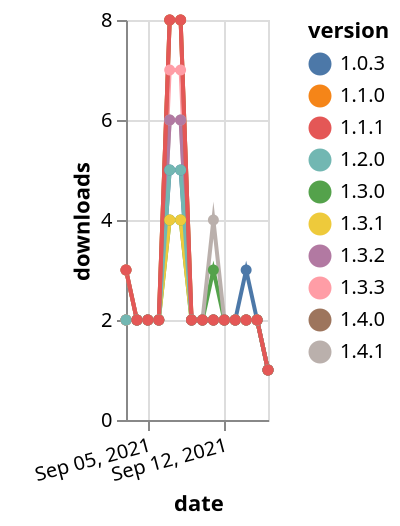 {"$schema": "https://vega.github.io/schema/vega-lite/v5.json", "description": "A simple bar chart with embedded data.", "data": {"values": [{"date": "2021-09-03", "total": 4314, "delta": 3, "version": "1.1.0"}, {"date": "2021-09-04", "total": 4316, "delta": 2, "version": "1.1.0"}, {"date": "2021-09-05", "total": 4318, "delta": 2, "version": "1.1.0"}, {"date": "2021-09-06", "total": 4320, "delta": 2, "version": "1.1.0"}, {"date": "2021-09-07", "total": 4328, "delta": 8, "version": "1.1.0"}, {"date": "2021-09-08", "total": 4336, "delta": 8, "version": "1.1.0"}, {"date": "2021-09-09", "total": 4338, "delta": 2, "version": "1.1.0"}, {"date": "2021-09-10", "total": 4340, "delta": 2, "version": "1.1.0"}, {"date": "2021-09-11", "total": 4342, "delta": 2, "version": "1.1.0"}, {"date": "2021-09-12", "total": 4344, "delta": 2, "version": "1.1.0"}, {"date": "2021-09-13", "total": 4346, "delta": 2, "version": "1.1.0"}, {"date": "2021-09-14", "total": 4348, "delta": 2, "version": "1.1.0"}, {"date": "2021-09-15", "total": 4350, "delta": 2, "version": "1.1.0"}, {"date": "2021-09-16", "total": 4351, "delta": 1, "version": "1.1.0"}, {"date": "2021-09-03", "total": 2284, "delta": 2, "version": "1.3.0"}, {"date": "2021-09-04", "total": 2286, "delta": 2, "version": "1.3.0"}, {"date": "2021-09-05", "total": 2288, "delta": 2, "version": "1.3.0"}, {"date": "2021-09-06", "total": 2290, "delta": 2, "version": "1.3.0"}, {"date": "2021-09-07", "total": 2294, "delta": 4, "version": "1.3.0"}, {"date": "2021-09-08", "total": 2298, "delta": 4, "version": "1.3.0"}, {"date": "2021-09-09", "total": 2300, "delta": 2, "version": "1.3.0"}, {"date": "2021-09-10", "total": 2302, "delta": 2, "version": "1.3.0"}, {"date": "2021-09-11", "total": 2305, "delta": 3, "version": "1.3.0"}, {"date": "2021-09-12", "total": 2307, "delta": 2, "version": "1.3.0"}, {"date": "2021-09-13", "total": 2309, "delta": 2, "version": "1.3.0"}, {"date": "2021-09-14", "total": 2311, "delta": 2, "version": "1.3.0"}, {"date": "2021-09-15", "total": 2313, "delta": 2, "version": "1.3.0"}, {"date": "2021-09-16", "total": 2314, "delta": 1, "version": "1.3.0"}, {"date": "2021-09-03", "total": 1911, "delta": 2, "version": "1.3.3"}, {"date": "2021-09-04", "total": 1913, "delta": 2, "version": "1.3.3"}, {"date": "2021-09-05", "total": 1915, "delta": 2, "version": "1.3.3"}, {"date": "2021-09-06", "total": 1917, "delta": 2, "version": "1.3.3"}, {"date": "2021-09-07", "total": 1924, "delta": 7, "version": "1.3.3"}, {"date": "2021-09-08", "total": 1931, "delta": 7, "version": "1.3.3"}, {"date": "2021-09-09", "total": 1933, "delta": 2, "version": "1.3.3"}, {"date": "2021-09-10", "total": 1935, "delta": 2, "version": "1.3.3"}, {"date": "2021-09-11", "total": 1937, "delta": 2, "version": "1.3.3"}, {"date": "2021-09-12", "total": 1939, "delta": 2, "version": "1.3.3"}, {"date": "2021-09-13", "total": 1941, "delta": 2, "version": "1.3.3"}, {"date": "2021-09-14", "total": 1943, "delta": 2, "version": "1.3.3"}, {"date": "2021-09-15", "total": 1945, "delta": 2, "version": "1.3.3"}, {"date": "2021-09-16", "total": 1946, "delta": 1, "version": "1.3.3"}, {"date": "2021-09-03", "total": 853, "delta": 3, "version": "1.4.1"}, {"date": "2021-09-04", "total": 855, "delta": 2, "version": "1.4.1"}, {"date": "2021-09-05", "total": 857, "delta": 2, "version": "1.4.1"}, {"date": "2021-09-06", "total": 859, "delta": 2, "version": "1.4.1"}, {"date": "2021-09-07", "total": 865, "delta": 6, "version": "1.4.1"}, {"date": "2021-09-08", "total": 871, "delta": 6, "version": "1.4.1"}, {"date": "2021-09-09", "total": 873, "delta": 2, "version": "1.4.1"}, {"date": "2021-09-10", "total": 875, "delta": 2, "version": "1.4.1"}, {"date": "2021-09-11", "total": 879, "delta": 4, "version": "1.4.1"}, {"date": "2021-09-12", "total": 881, "delta": 2, "version": "1.4.1"}, {"date": "2021-09-13", "total": 883, "delta": 2, "version": "1.4.1"}, {"date": "2021-09-14", "total": 885, "delta": 2, "version": "1.4.1"}, {"date": "2021-09-15", "total": 887, "delta": 2, "version": "1.4.1"}, {"date": "2021-09-16", "total": 888, "delta": 1, "version": "1.4.1"}, {"date": "2021-09-03", "total": 3243, "delta": 2, "version": "1.0.3"}, {"date": "2021-09-04", "total": 3245, "delta": 2, "version": "1.0.3"}, {"date": "2021-09-05", "total": 3247, "delta": 2, "version": "1.0.3"}, {"date": "2021-09-06", "total": 3249, "delta": 2, "version": "1.0.3"}, {"date": "2021-09-07", "total": 3254, "delta": 5, "version": "1.0.3"}, {"date": "2021-09-08", "total": 3259, "delta": 5, "version": "1.0.3"}, {"date": "2021-09-09", "total": 3261, "delta": 2, "version": "1.0.3"}, {"date": "2021-09-10", "total": 3263, "delta": 2, "version": "1.0.3"}, {"date": "2021-09-11", "total": 3265, "delta": 2, "version": "1.0.3"}, {"date": "2021-09-12", "total": 3267, "delta": 2, "version": "1.0.3"}, {"date": "2021-09-13", "total": 3269, "delta": 2, "version": "1.0.3"}, {"date": "2021-09-14", "total": 3272, "delta": 3, "version": "1.0.3"}, {"date": "2021-09-15", "total": 3274, "delta": 2, "version": "1.0.3"}, {"date": "2021-09-16", "total": 3275, "delta": 1, "version": "1.0.3"}, {"date": "2021-09-03", "total": 1999, "delta": 2, "version": "1.3.1"}, {"date": "2021-09-04", "total": 2001, "delta": 2, "version": "1.3.1"}, {"date": "2021-09-05", "total": 2003, "delta": 2, "version": "1.3.1"}, {"date": "2021-09-06", "total": 2005, "delta": 2, "version": "1.3.1"}, {"date": "2021-09-07", "total": 2009, "delta": 4, "version": "1.3.1"}, {"date": "2021-09-08", "total": 2013, "delta": 4, "version": "1.3.1"}, {"date": "2021-09-09", "total": 2015, "delta": 2, "version": "1.3.1"}, {"date": "2021-09-10", "total": 2017, "delta": 2, "version": "1.3.1"}, {"date": "2021-09-11", "total": 2019, "delta": 2, "version": "1.3.1"}, {"date": "2021-09-12", "total": 2021, "delta": 2, "version": "1.3.1"}, {"date": "2021-09-13", "total": 2023, "delta": 2, "version": "1.3.1"}, {"date": "2021-09-14", "total": 2025, "delta": 2, "version": "1.3.1"}, {"date": "2021-09-15", "total": 2027, "delta": 2, "version": "1.3.1"}, {"date": "2021-09-16", "total": 2028, "delta": 1, "version": "1.3.1"}, {"date": "2021-09-03", "total": 2280, "delta": 2, "version": "1.3.2"}, {"date": "2021-09-04", "total": 2282, "delta": 2, "version": "1.3.2"}, {"date": "2021-09-05", "total": 2284, "delta": 2, "version": "1.3.2"}, {"date": "2021-09-06", "total": 2286, "delta": 2, "version": "1.3.2"}, {"date": "2021-09-07", "total": 2292, "delta": 6, "version": "1.3.2"}, {"date": "2021-09-08", "total": 2298, "delta": 6, "version": "1.3.2"}, {"date": "2021-09-09", "total": 2300, "delta": 2, "version": "1.3.2"}, {"date": "2021-09-10", "total": 2302, "delta": 2, "version": "1.3.2"}, {"date": "2021-09-11", "total": 2304, "delta": 2, "version": "1.3.2"}, {"date": "2021-09-12", "total": 2306, "delta": 2, "version": "1.3.2"}, {"date": "2021-09-13", "total": 2308, "delta": 2, "version": "1.3.2"}, {"date": "2021-09-14", "total": 2310, "delta": 2, "version": "1.3.2"}, {"date": "2021-09-15", "total": 2312, "delta": 2, "version": "1.3.2"}, {"date": "2021-09-16", "total": 2313, "delta": 1, "version": "1.3.2"}, {"date": "2021-09-03", "total": 2920, "delta": 2, "version": "1.2.0"}, {"date": "2021-09-04", "total": 2922, "delta": 2, "version": "1.2.0"}, {"date": "2021-09-05", "total": 2924, "delta": 2, "version": "1.2.0"}, {"date": "2021-09-06", "total": 2926, "delta": 2, "version": "1.2.0"}, {"date": "2021-09-07", "total": 2931, "delta": 5, "version": "1.2.0"}, {"date": "2021-09-08", "total": 2936, "delta": 5, "version": "1.2.0"}, {"date": "2021-09-09", "total": 2938, "delta": 2, "version": "1.2.0"}, {"date": "2021-09-10", "total": 2940, "delta": 2, "version": "1.2.0"}, {"date": "2021-09-11", "total": 2942, "delta": 2, "version": "1.2.0"}, {"date": "2021-09-12", "total": 2944, "delta": 2, "version": "1.2.0"}, {"date": "2021-09-13", "total": 2946, "delta": 2, "version": "1.2.0"}, {"date": "2021-09-14", "total": 2948, "delta": 2, "version": "1.2.0"}, {"date": "2021-09-15", "total": 2950, "delta": 2, "version": "1.2.0"}, {"date": "2021-09-16", "total": 2951, "delta": 1, "version": "1.2.0"}, {"date": "2021-09-03", "total": 1265, "delta": 3, "version": "1.4.0"}, {"date": "2021-09-04", "total": 1267, "delta": 2, "version": "1.4.0"}, {"date": "2021-09-05", "total": 1269, "delta": 2, "version": "1.4.0"}, {"date": "2021-09-06", "total": 1271, "delta": 2, "version": "1.4.0"}, {"date": "2021-09-07", "total": 1279, "delta": 8, "version": "1.4.0"}, {"date": "2021-09-08", "total": 1287, "delta": 8, "version": "1.4.0"}, {"date": "2021-09-09", "total": 1289, "delta": 2, "version": "1.4.0"}, {"date": "2021-09-10", "total": 1291, "delta": 2, "version": "1.4.0"}, {"date": "2021-09-11", "total": 1293, "delta": 2, "version": "1.4.0"}, {"date": "2021-09-12", "total": 1295, "delta": 2, "version": "1.4.0"}, {"date": "2021-09-13", "total": 1297, "delta": 2, "version": "1.4.0"}, {"date": "2021-09-14", "total": 1299, "delta": 2, "version": "1.4.0"}, {"date": "2021-09-15", "total": 1301, "delta": 2, "version": "1.4.0"}, {"date": "2021-09-16", "total": 1302, "delta": 1, "version": "1.4.0"}, {"date": "2021-09-03", "total": 4303, "delta": 3, "version": "1.1.1"}, {"date": "2021-09-04", "total": 4305, "delta": 2, "version": "1.1.1"}, {"date": "2021-09-05", "total": 4307, "delta": 2, "version": "1.1.1"}, {"date": "2021-09-06", "total": 4309, "delta": 2, "version": "1.1.1"}, {"date": "2021-09-07", "total": 4317, "delta": 8, "version": "1.1.1"}, {"date": "2021-09-08", "total": 4325, "delta": 8, "version": "1.1.1"}, {"date": "2021-09-09", "total": 4327, "delta": 2, "version": "1.1.1"}, {"date": "2021-09-10", "total": 4329, "delta": 2, "version": "1.1.1"}, {"date": "2021-09-11", "total": 4331, "delta": 2, "version": "1.1.1"}, {"date": "2021-09-12", "total": 4333, "delta": 2, "version": "1.1.1"}, {"date": "2021-09-13", "total": 4335, "delta": 2, "version": "1.1.1"}, {"date": "2021-09-14", "total": 4337, "delta": 2, "version": "1.1.1"}, {"date": "2021-09-15", "total": 4339, "delta": 2, "version": "1.1.1"}, {"date": "2021-09-16", "total": 4340, "delta": 1, "version": "1.1.1"}]}, "width": "container", "mark": {"type": "line", "point": {"filled": true}}, "encoding": {"x": {"field": "date", "type": "temporal", "timeUnit": "yearmonthdate", "title": "date", "axis": {"labelAngle": -15}}, "y": {"field": "delta", "type": "quantitative", "title": "downloads"}, "color": {"field": "version", "type": "nominal"}, "tooltip": {"field": "delta"}}}